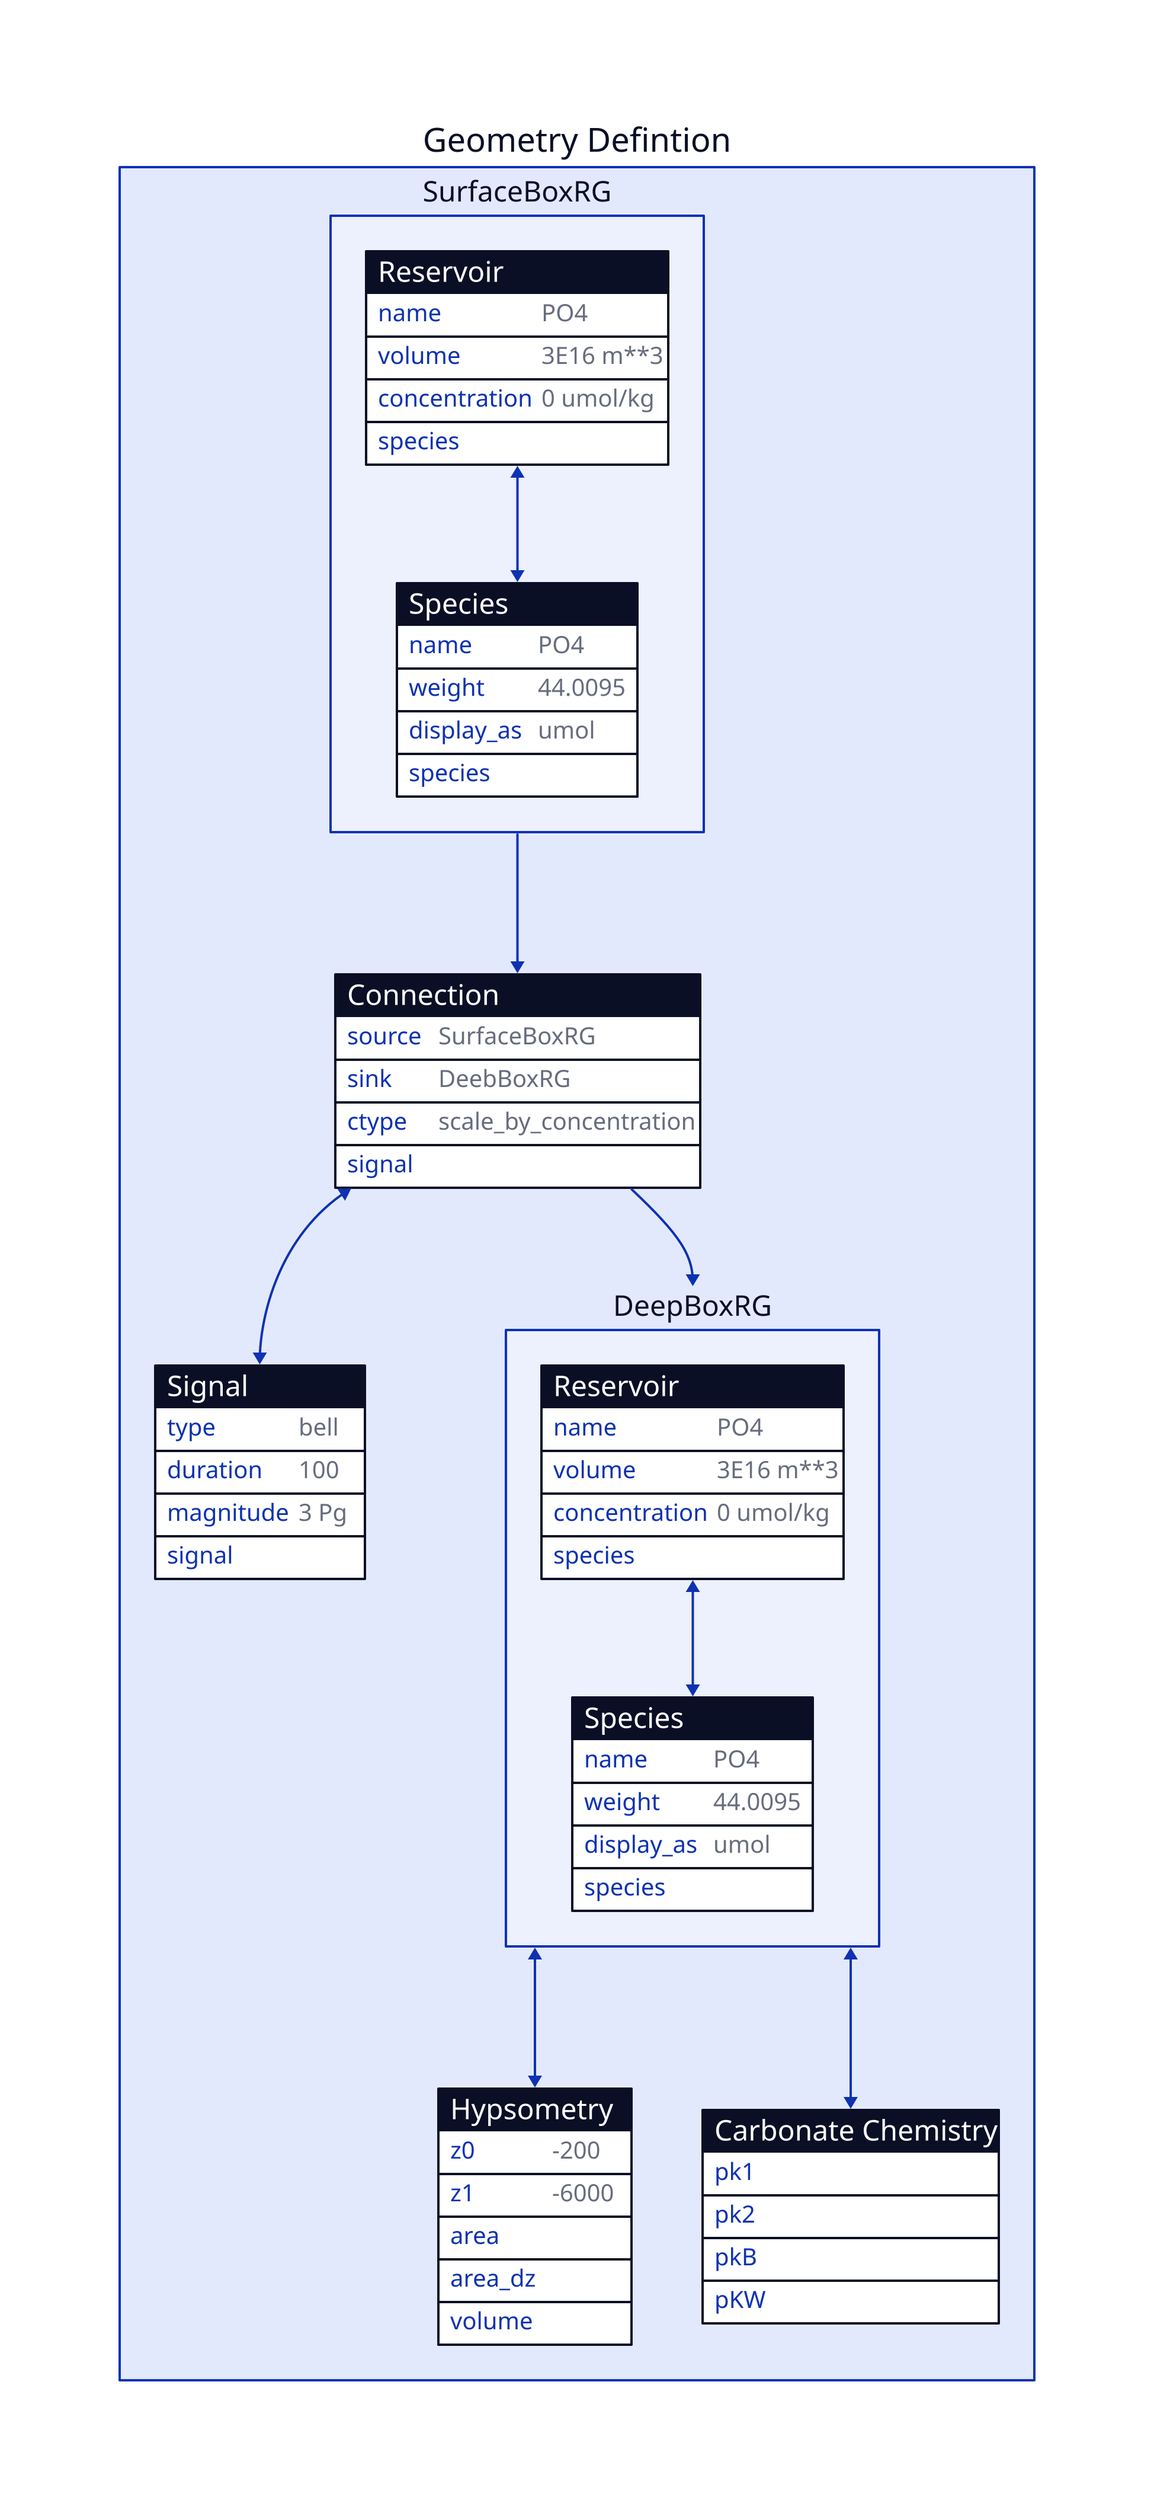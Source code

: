 geometry: Geometry Defintion {
  direction: down
  sb: SurfaceBoxRG {
    rs: Reservoir {
      shape: sql_table
      name: "PO4"
      volume: "3E16 m**3"
      concentration: "0 umol/kg"
    }

    sp: Species {
      shape: sql_table
      name: PO4
      weight: 44.0095
      display_as: umol
    }
  }

  c: Connection {
    shape: sql_table
    source: SurfaceBoxRG
    sink: DeebBoxRG
    ctype: scale_by_concentration
  }

  s: Signal {
    shape: sql_table
    type: bell
    duration: 100
    magnitude: 3 Pg
  }

  db: DeepBoxRG {
    rd: Reservoir {
      shape: sql_table
      name: "PO4"
      volume: "3E16 m**3"
      concentration: "0 umol/kg"
    }
    sp: Species {
      shape: sql_table
      name: PO4
      weight: 44.0095
      display_as: umol
    }
  }

  hypdb: Hypsometry {
    shape: sql_table
    z0: -200
    z1: -6000
    area
    area_dz
    volume
  }
  cs_db: Carbonate Chemistry {
    shape: sql_table

    pk1
    pk2
    pkB
    pKW
  }

  sb -> c
  c -> db

  c.signal <-> s.signal

  sb.rs.species <-> sb.sp.species
  db.rd.species <-> db.sp.species

  db <-> hypdb
  db <-> cs_db
}
